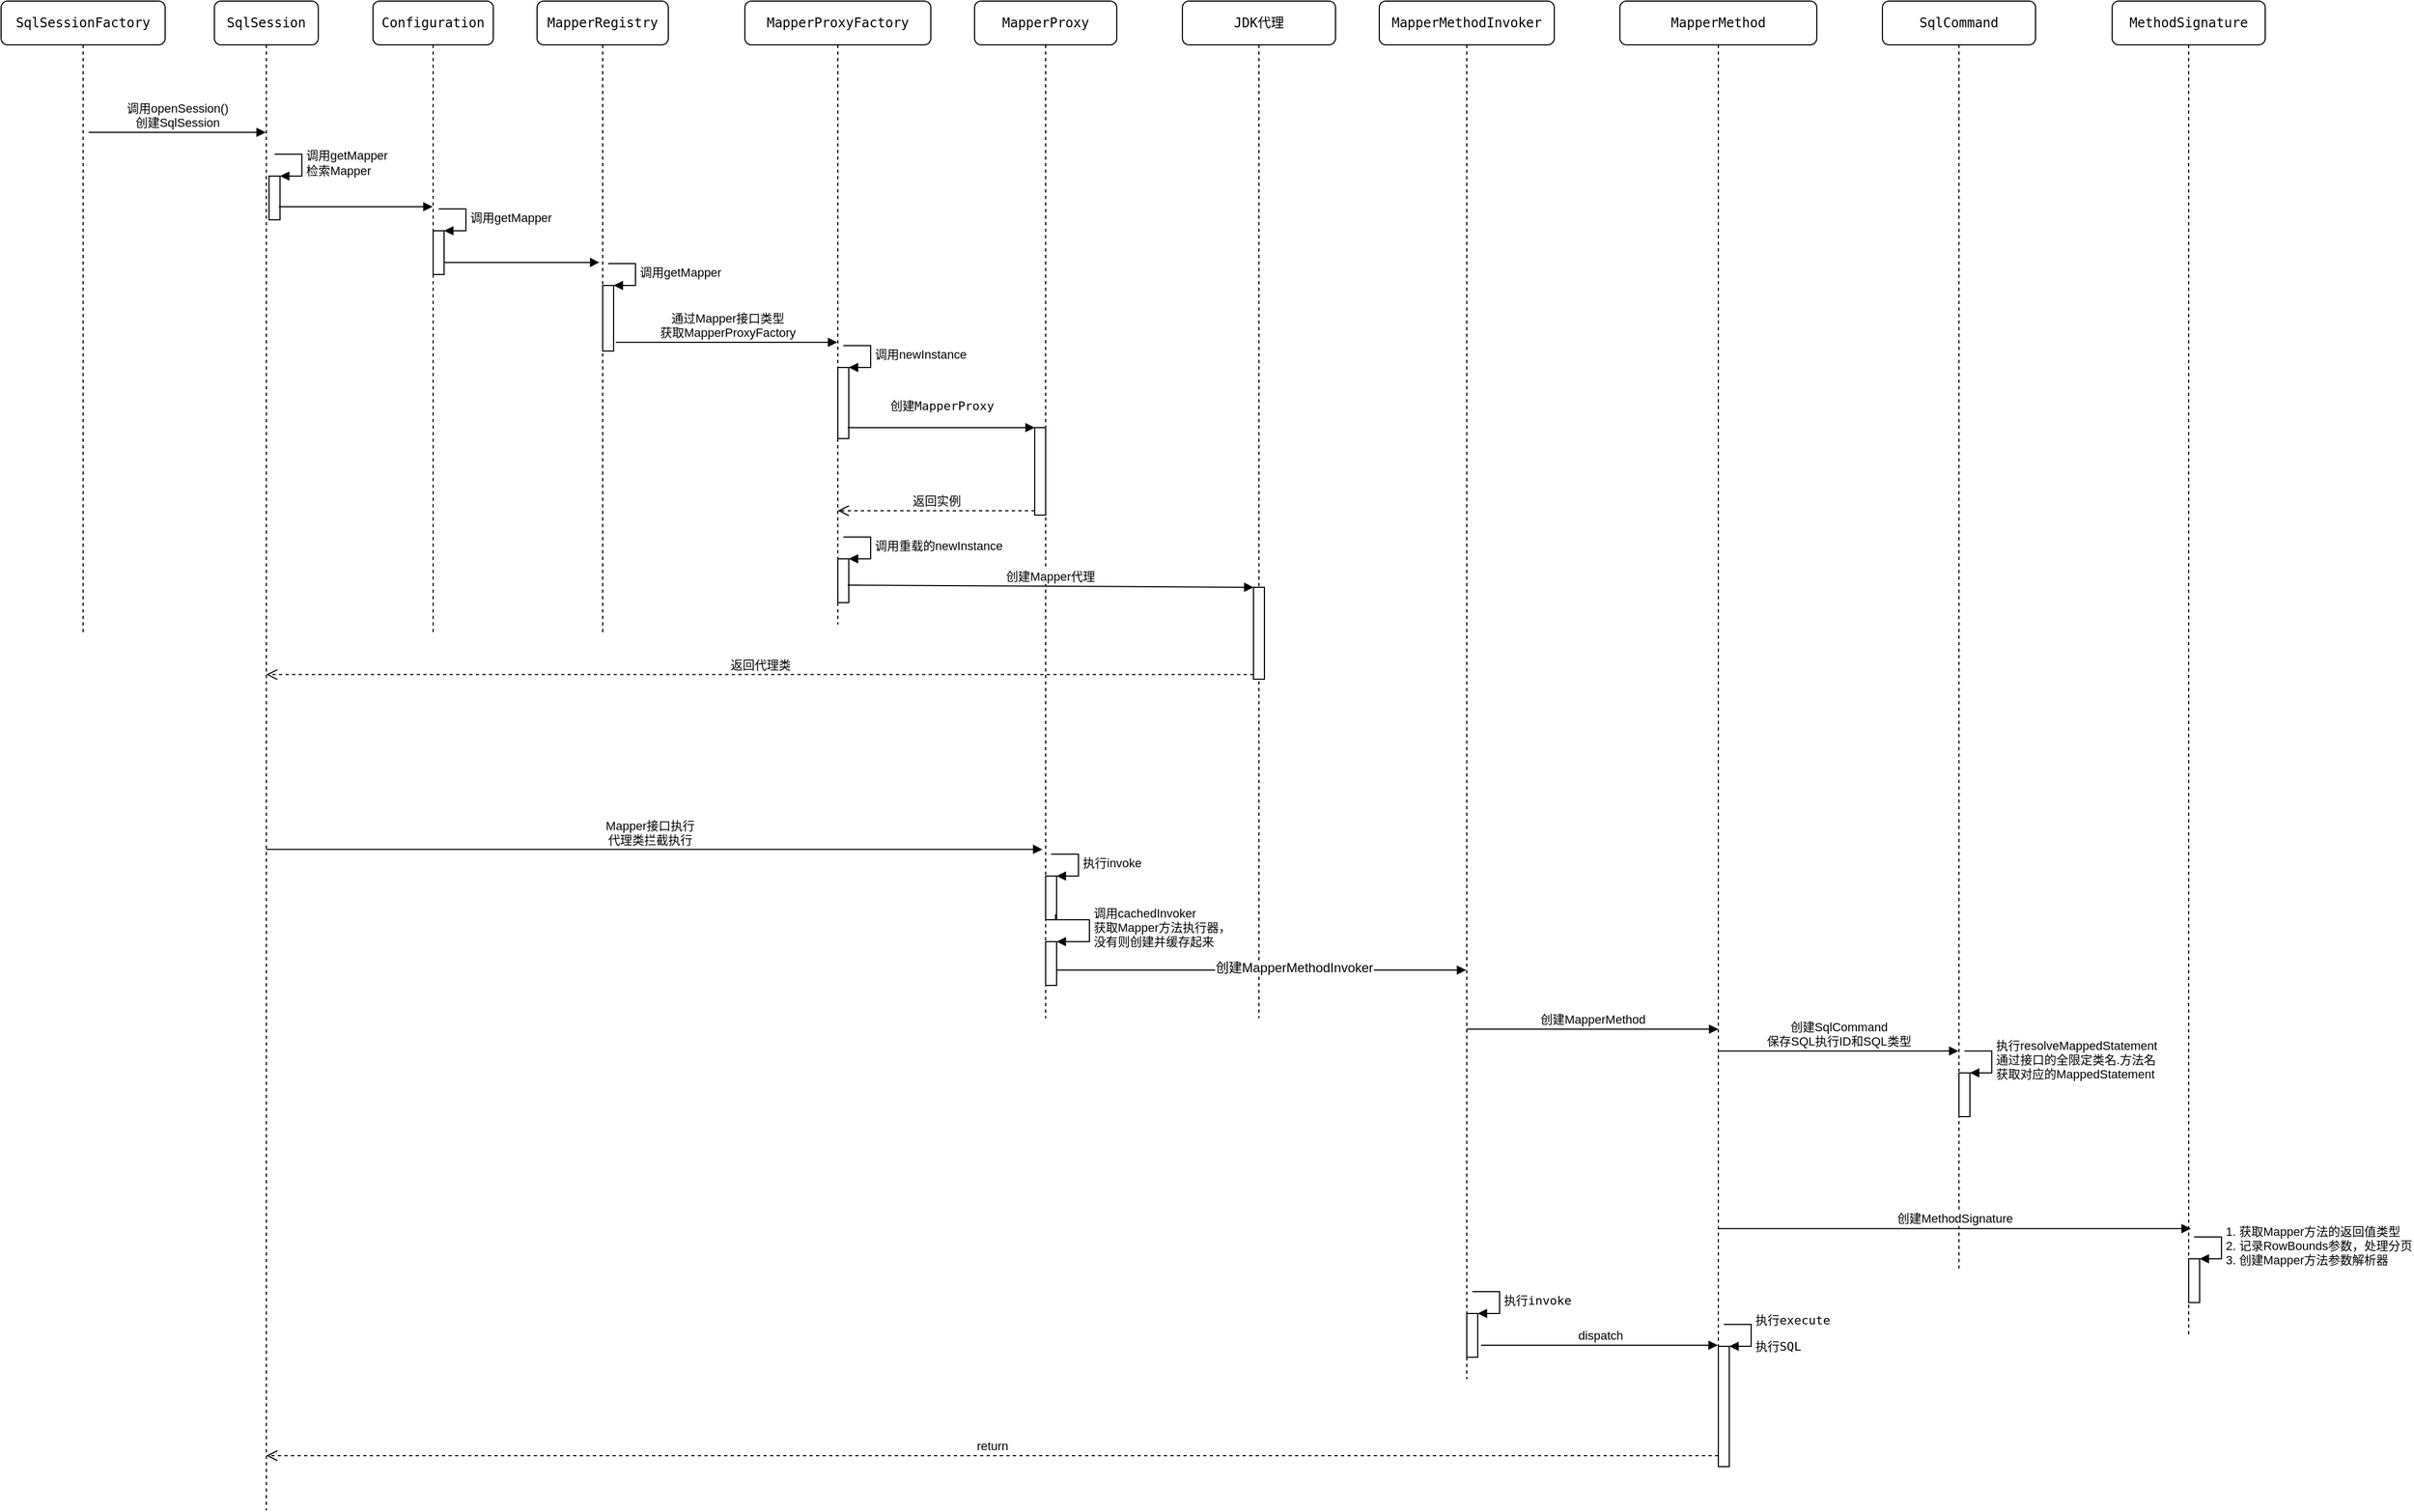 <mxfile version="10.7.7" type="device"><diagram name="Page-1" id="13e1069c-82ec-6db2-03f1-153e76fe0fe0"><mxGraphModel dx="1394" dy="788" grid="1" gridSize="10" guides="1" tooltips="1" connect="1" arrows="1" fold="1" page="1" pageScale="1" pageWidth="1100" pageHeight="850" background="#ffffff" math="0" shadow="0"><root><mxCell id="0"/><mxCell id="1" parent="0"/><mxCell id="7baba1c4bc27f4b0-2" value="&lt;pre&gt;SqlSession&lt;/pre&gt;" style="shape=umlLifeline;perimeter=lifelinePerimeter;whiteSpace=wrap;html=1;container=1;collapsible=0;recursiveResize=0;outlineConnect=0;rounded=1;shadow=0;comic=0;labelBackgroundColor=none;strokeColor=#000000;strokeWidth=1;fillColor=#FFFFFF;fontFamily=Verdana;fontSize=12;fontColor=#000000;align=center;" parent="1" vertex="1"><mxGeometry x="255" y="80" width="95" height="1380" as="geometry"/></mxCell><mxCell id="MFgdcaqd8MpT_hxCNZrZ-7" value="" style="html=1;points=[];perimeter=orthogonalPerimeter;" vertex="1" parent="7baba1c4bc27f4b0-2"><mxGeometry x="50" y="160" width="10" height="40" as="geometry"/></mxCell><mxCell id="MFgdcaqd8MpT_hxCNZrZ-8" value="调用getMapper&lt;br&gt;检索Mapper&lt;br&gt;" style="edgeStyle=orthogonalEdgeStyle;html=1;align=left;spacingLeft=2;endArrow=block;rounded=0;entryX=1;entryY=0;" edge="1" target="MFgdcaqd8MpT_hxCNZrZ-7" parent="7baba1c4bc27f4b0-2"><mxGeometry relative="1" as="geometry"><mxPoint x="55" y="140" as="sourcePoint"/><Array as="points"><mxPoint x="80" y="140"/></Array></mxGeometry></mxCell><mxCell id="7baba1c4bc27f4b0-3" value="&lt;pre&gt;Configuration&lt;/pre&gt;" style="shape=umlLifeline;perimeter=lifelinePerimeter;whiteSpace=wrap;html=1;container=1;collapsible=0;recursiveResize=0;outlineConnect=0;rounded=1;shadow=0;comic=0;labelBackgroundColor=none;strokeColor=#000000;strokeWidth=1;fillColor=#FFFFFF;fontFamily=Verdana;fontSize=12;fontColor=#000000;align=center;" parent="1" vertex="1"><mxGeometry x="400" y="80" width="110" height="580" as="geometry"/></mxCell><mxCell id="7baba1c4bc27f4b0-4" value="&lt;pre&gt;MapperRegistry&lt;/pre&gt;" style="shape=umlLifeline;perimeter=lifelinePerimeter;whiteSpace=wrap;html=1;container=1;collapsible=0;recursiveResize=0;outlineConnect=0;rounded=1;shadow=0;comic=0;labelBackgroundColor=none;strokeColor=#000000;strokeWidth=1;fillColor=#FFFFFF;fontFamily=Verdana;fontSize=12;fontColor=#000000;align=center;" parent="1" vertex="1"><mxGeometry x="550" y="80" width="120" height="580" as="geometry"/></mxCell><mxCell id="MFgdcaqd8MpT_hxCNZrZ-13" value="" style="html=1;points=[];perimeter=orthogonalPerimeter;" vertex="1" parent="7baba1c4bc27f4b0-4"><mxGeometry x="60" y="260" width="10" height="60" as="geometry"/></mxCell><mxCell id="MFgdcaqd8MpT_hxCNZrZ-14" value="调用getMapper" style="edgeStyle=orthogonalEdgeStyle;html=1;align=left;spacingLeft=2;endArrow=block;rounded=0;entryX=1;entryY=0;" edge="1" target="MFgdcaqd8MpT_hxCNZrZ-13" parent="7baba1c4bc27f4b0-4"><mxGeometry relative="1" as="geometry"><mxPoint x="65" y="240" as="sourcePoint"/><Array as="points"><mxPoint x="90" y="240"/></Array></mxGeometry></mxCell><mxCell id="7baba1c4bc27f4b0-5" value="&lt;pre&gt;MapperProxyFactory&lt;/pre&gt;" style="shape=umlLifeline;perimeter=lifelinePerimeter;whiteSpace=wrap;html=1;container=1;collapsible=0;recursiveResize=0;outlineConnect=0;rounded=1;shadow=0;comic=0;labelBackgroundColor=none;strokeColor=#000000;strokeWidth=1;fillColor=#FFFFFF;fontFamily=Verdana;fontSize=12;fontColor=#000000;align=center;" parent="1" vertex="1"><mxGeometry x="740" y="80" width="170" height="570" as="geometry"/></mxCell><mxCell id="MFgdcaqd8MpT_hxCNZrZ-16" value="" style="html=1;points=[];perimeter=orthogonalPerimeter;" vertex="1" parent="7baba1c4bc27f4b0-5"><mxGeometry x="85" y="335" width="10" height="65" as="geometry"/></mxCell><mxCell id="MFgdcaqd8MpT_hxCNZrZ-17" value="调用newInstance&lt;br&gt;" style="edgeStyle=orthogonalEdgeStyle;html=1;align=left;spacingLeft=2;endArrow=block;rounded=0;entryX=1;entryY=0;" edge="1" target="MFgdcaqd8MpT_hxCNZrZ-16" parent="7baba1c4bc27f4b0-5"><mxGeometry relative="1" as="geometry"><mxPoint x="90" y="315" as="sourcePoint"/><Array as="points"><mxPoint x="115" y="315"/></Array></mxGeometry></mxCell><mxCell id="MFgdcaqd8MpT_hxCNZrZ-29" value="" style="html=1;points=[];perimeter=orthogonalPerimeter;" vertex="1" parent="7baba1c4bc27f4b0-5"><mxGeometry x="85" y="510" width="10" height="40" as="geometry"/></mxCell><mxCell id="MFgdcaqd8MpT_hxCNZrZ-30" value="调用重载的newInstance" style="edgeStyle=orthogonalEdgeStyle;html=1;align=left;spacingLeft=2;endArrow=block;rounded=0;entryX=1;entryY=0;" edge="1" target="MFgdcaqd8MpT_hxCNZrZ-29" parent="7baba1c4bc27f4b0-5"><mxGeometry relative="1" as="geometry"><mxPoint x="90" y="490" as="sourcePoint"/><Array as="points"><mxPoint x="115" y="490"/></Array></mxGeometry></mxCell><mxCell id="7baba1c4bc27f4b0-7" value="&lt;pre&gt;MapperProxy&lt;/pre&gt;" style="shape=umlLifeline;perimeter=lifelinePerimeter;whiteSpace=wrap;html=1;container=1;collapsible=0;recursiveResize=0;outlineConnect=0;rounded=1;shadow=0;comic=0;labelBackgroundColor=none;strokeColor=#000000;strokeWidth=1;fillColor=#FFFFFF;fontFamily=Verdana;fontSize=12;fontColor=#000000;align=center;" parent="1" vertex="1"><mxGeometry x="950" y="80" width="130" height="930" as="geometry"/></mxCell><mxCell id="MFgdcaqd8MpT_hxCNZrZ-22" value="" style="html=1;points=[];perimeter=orthogonalPerimeter;" vertex="1" parent="7baba1c4bc27f4b0-7"><mxGeometry x="55" y="390" width="10" height="80" as="geometry"/></mxCell><mxCell id="MFgdcaqd8MpT_hxCNZrZ-38" value="" style="html=1;points=[];perimeter=orthogonalPerimeter;" vertex="1" parent="7baba1c4bc27f4b0-7"><mxGeometry x="65" y="800" width="10" height="40" as="geometry"/></mxCell><mxCell id="MFgdcaqd8MpT_hxCNZrZ-39" value="执行&lt;span&gt;invoke&lt;/span&gt;" style="edgeStyle=orthogonalEdgeStyle;html=1;align=left;spacingLeft=2;endArrow=block;rounded=0;entryX=1;entryY=0;" edge="1" target="MFgdcaqd8MpT_hxCNZrZ-38" parent="7baba1c4bc27f4b0-7"><mxGeometry relative="1" as="geometry"><mxPoint x="70" y="780" as="sourcePoint"/><Array as="points"><mxPoint x="95" y="780"/></Array></mxGeometry></mxCell><mxCell id="MFgdcaqd8MpT_hxCNZrZ-40" value="" style="html=1;points=[];perimeter=orthogonalPerimeter;" vertex="1" parent="7baba1c4bc27f4b0-7"><mxGeometry x="65" y="860" width="10" height="40" as="geometry"/></mxCell><mxCell id="MFgdcaqd8MpT_hxCNZrZ-41" value="调用&lt;span&gt;cachedInvoker&lt;br&gt;获取Mapper方法执行器，&lt;br&gt;没有则创建并缓存起来&lt;br&gt;&lt;/span&gt;" style="edgeStyle=orthogonalEdgeStyle;html=1;align=left;spacingLeft=2;endArrow=block;rounded=0;entryX=1;entryY=0;exitX=0.9;exitY=0.875;exitDx=0;exitDy=0;exitPerimeter=0;" edge="1" target="MFgdcaqd8MpT_hxCNZrZ-40" parent="7baba1c4bc27f4b0-7" source="MFgdcaqd8MpT_hxCNZrZ-38"><mxGeometry relative="1" as="geometry"><mxPoint x="80" y="840" as="sourcePoint"/><Array as="points"><mxPoint x="74" y="840"/><mxPoint x="105" y="840"/><mxPoint x="105" y="860"/></Array></mxGeometry></mxCell><mxCell id="7baba1c4bc27f4b0-8" value="&lt;pre&gt;SqlSessionFactory&lt;/pre&gt;" style="shape=umlLifeline;perimeter=lifelinePerimeter;whiteSpace=wrap;html=1;container=1;collapsible=0;recursiveResize=0;outlineConnect=0;rounded=1;shadow=0;comic=0;labelBackgroundColor=none;strokeColor=#000000;strokeWidth=1;fillColor=#FFFFFF;fontFamily=Verdana;fontSize=12;fontColor=#000000;align=center;" parent="1" vertex="1"><mxGeometry x="60" y="80" width="150" height="580" as="geometry"/></mxCell><mxCell id="MFgdcaqd8MpT_hxCNZrZ-6" value="调用openSession()&lt;br&gt;创建SqlSession&lt;br&gt;" style="html=1;verticalAlign=bottom;endArrow=block;" edge="1" parent="7baba1c4bc27f4b0-8" target="7baba1c4bc27f4b0-2"><mxGeometry width="80" relative="1" as="geometry"><mxPoint x="80" y="120" as="sourcePoint"/><mxPoint x="160" y="120" as="targetPoint"/></mxGeometry></mxCell><mxCell id="MFgdcaqd8MpT_hxCNZrZ-1" value="&lt;pre&gt;JDK代理&lt;/pre&gt;" style="shape=umlLifeline;perimeter=lifelinePerimeter;whiteSpace=wrap;html=1;container=1;collapsible=0;recursiveResize=0;outlineConnect=0;rounded=1;shadow=0;comic=0;labelBackgroundColor=none;strokeColor=#000000;strokeWidth=1;fillColor=#FFFFFF;fontFamily=Verdana;fontSize=12;fontColor=#000000;align=center;" vertex="1" parent="1"><mxGeometry x="1140" y="80" width="140" height="930" as="geometry"/></mxCell><mxCell id="MFgdcaqd8MpT_hxCNZrZ-31" value="" style="html=1;points=[];perimeter=orthogonalPerimeter;" vertex="1" parent="MFgdcaqd8MpT_hxCNZrZ-1"><mxGeometry x="65" y="536" width="10" height="84" as="geometry"/></mxCell><mxCell id="MFgdcaqd8MpT_hxCNZrZ-2" value="&lt;pre&gt;&lt;pre&gt;MapperMethodInvoker&lt;/pre&gt;&lt;/pre&gt;" style="shape=umlLifeline;perimeter=lifelinePerimeter;whiteSpace=wrap;html=1;container=1;collapsible=0;recursiveResize=0;outlineConnect=0;rounded=1;shadow=0;comic=0;labelBackgroundColor=none;strokeColor=#000000;strokeWidth=1;fillColor=#FFFFFF;fontFamily=Verdana;fontSize=12;fontColor=#000000;align=center;" vertex="1" parent="1"><mxGeometry x="1320" y="80" width="160" height="1260" as="geometry"/></mxCell><mxCell id="MFgdcaqd8MpT_hxCNZrZ-53" value="" style="html=1;points=[];perimeter=orthogonalPerimeter;" vertex="1" parent="MFgdcaqd8MpT_hxCNZrZ-2"><mxGeometry x="80" y="1200" width="10" height="40" as="geometry"/></mxCell><mxCell id="MFgdcaqd8MpT_hxCNZrZ-54" value="&lt;pre&gt;执行invoke&lt;/pre&gt;" style="edgeStyle=orthogonalEdgeStyle;html=1;align=left;spacingLeft=2;endArrow=block;rounded=0;entryX=1;entryY=0;" edge="1" target="MFgdcaqd8MpT_hxCNZrZ-53" parent="MFgdcaqd8MpT_hxCNZrZ-2"><mxGeometry relative="1" as="geometry"><mxPoint x="85" y="1180" as="sourcePoint"/><Array as="points"><mxPoint x="110" y="1180"/></Array></mxGeometry></mxCell><mxCell id="MFgdcaqd8MpT_hxCNZrZ-3" value="&lt;pre&gt;&lt;pre&gt;&lt;pre&gt;MapperMethod&lt;/pre&gt;&lt;/pre&gt;&lt;/pre&gt;" style="shape=umlLifeline;perimeter=lifelinePerimeter;whiteSpace=wrap;html=1;container=1;collapsible=0;recursiveResize=0;outlineConnect=0;rounded=1;shadow=0;comic=0;labelBackgroundColor=none;strokeColor=#000000;strokeWidth=1;fillColor=#FFFFFF;fontFamily=Verdana;fontSize=12;fontColor=#000000;align=center;" vertex="1" parent="1"><mxGeometry x="1540" y="80" width="180" height="1340" as="geometry"/></mxCell><mxCell id="MFgdcaqd8MpT_hxCNZrZ-58" value="" style="html=1;points=[];perimeter=orthogonalPerimeter;" vertex="1" parent="MFgdcaqd8MpT_hxCNZrZ-3"><mxGeometry x="90" y="1230" width="10" height="110" as="geometry"/></mxCell><mxCell id="MFgdcaqd8MpT_hxCNZrZ-59" value="&lt;pre&gt;执行execute&lt;/pre&gt;&lt;pre&gt;执行SQL&lt;/pre&gt;" style="edgeStyle=orthogonalEdgeStyle;html=1;align=left;spacingLeft=2;endArrow=block;rounded=0;entryX=1;entryY=0;" edge="1" target="MFgdcaqd8MpT_hxCNZrZ-58" parent="MFgdcaqd8MpT_hxCNZrZ-3"><mxGeometry relative="1" as="geometry"><mxPoint x="95" y="1210" as="sourcePoint"/><Array as="points"><mxPoint x="120" y="1210"/></Array></mxGeometry></mxCell><mxCell id="MFgdcaqd8MpT_hxCNZrZ-60" value="return" style="html=1;verticalAlign=bottom;endArrow=open;dashed=1;endSize=8;" edge="1" parent="MFgdcaqd8MpT_hxCNZrZ-3" target="7baba1c4bc27f4b0-2"><mxGeometry relative="1" as="geometry"><mxPoint x="90" y="1330" as="sourcePoint"/><mxPoint x="10" y="1330" as="targetPoint"/></mxGeometry></mxCell><mxCell id="MFgdcaqd8MpT_hxCNZrZ-4" value="&lt;pre&gt;&lt;pre&gt;&lt;pre&gt;&lt;pre&gt;&lt;span&gt;SqlCommand&lt;/span&gt;&lt;/pre&gt;&lt;/pre&gt;&lt;/pre&gt;&lt;/pre&gt;" style="shape=umlLifeline;perimeter=lifelinePerimeter;whiteSpace=wrap;html=1;container=1;collapsible=0;recursiveResize=0;outlineConnect=0;rounded=1;shadow=0;comic=0;labelBackgroundColor=none;strokeColor=#000000;strokeWidth=1;fillColor=#FFFFFF;fontFamily=Verdana;fontSize=12;fontColor=#000000;align=center;" vertex="1" parent="1"><mxGeometry x="1780" y="80" width="140" height="1160" as="geometry"/></mxCell><mxCell id="MFgdcaqd8MpT_hxCNZrZ-48" value="" style="html=1;points=[];perimeter=orthogonalPerimeter;" vertex="1" parent="MFgdcaqd8MpT_hxCNZrZ-4"><mxGeometry x="70" y="980" width="10" height="40" as="geometry"/></mxCell><mxCell id="MFgdcaqd8MpT_hxCNZrZ-49" value="执行resolveMappedStatement&lt;br&gt;通过接口的全限定类名.方法名&lt;br&gt;获取对应的&lt;span&gt;MappedStatement&lt;/span&gt;" style="edgeStyle=orthogonalEdgeStyle;html=1;align=left;spacingLeft=2;endArrow=block;rounded=0;entryX=1;entryY=0;" edge="1" target="MFgdcaqd8MpT_hxCNZrZ-48" parent="MFgdcaqd8MpT_hxCNZrZ-4"><mxGeometry relative="1" as="geometry"><mxPoint x="75" y="960" as="sourcePoint"/><Array as="points"><mxPoint x="100" y="960"/></Array></mxGeometry></mxCell><mxCell id="MFgdcaqd8MpT_hxCNZrZ-5" value="&lt;pre&gt;&lt;pre&gt;&lt;pre&gt;&lt;pre&gt;&lt;pre&gt;MethodSignature&lt;/pre&gt;&lt;/pre&gt;&lt;/pre&gt;&lt;/pre&gt;&lt;/pre&gt;" style="shape=umlLifeline;perimeter=lifelinePerimeter;whiteSpace=wrap;html=1;container=1;collapsible=0;recursiveResize=0;outlineConnect=0;rounded=1;shadow=0;comic=0;labelBackgroundColor=none;strokeColor=#000000;strokeWidth=1;fillColor=#FFFFFF;fontFamily=Verdana;fontSize=12;fontColor=#000000;align=center;" vertex="1" parent="1"><mxGeometry x="1990" y="80" width="140" height="1220" as="geometry"/></mxCell><mxCell id="MFgdcaqd8MpT_hxCNZrZ-51" value="" style="html=1;points=[];perimeter=orthogonalPerimeter;" vertex="1" parent="MFgdcaqd8MpT_hxCNZrZ-5"><mxGeometry x="70" y="1150" width="10" height="40" as="geometry"/></mxCell><mxCell id="MFgdcaqd8MpT_hxCNZrZ-52" value="1. 获取Mapper方法的返回值类型&lt;br&gt;2. 记录RowBounds参数，处理分页&lt;br&gt;3. 创建Mapper方法参数解析器&lt;br&gt;" style="edgeStyle=orthogonalEdgeStyle;html=1;align=left;spacingLeft=2;endArrow=block;rounded=0;entryX=1;entryY=0;" edge="1" target="MFgdcaqd8MpT_hxCNZrZ-51" parent="MFgdcaqd8MpT_hxCNZrZ-5"><mxGeometry relative="1" as="geometry"><mxPoint x="75" y="1130" as="sourcePoint"/><Array as="points"><mxPoint x="100" y="1130"/></Array></mxGeometry></mxCell><mxCell id="MFgdcaqd8MpT_hxCNZrZ-9" value="" style="html=1;verticalAlign=bottom;endArrow=block;exitX=0.9;exitY=0.7;exitDx=0;exitDy=0;exitPerimeter=0;" edge="1" parent="1" source="MFgdcaqd8MpT_hxCNZrZ-7" target="7baba1c4bc27f4b0-3"><mxGeometry width="80" relative="1" as="geometry"><mxPoint x="320" y="270" as="sourcePoint"/><mxPoint x="400" y="270" as="targetPoint"/></mxGeometry></mxCell><mxCell id="MFgdcaqd8MpT_hxCNZrZ-10" value="" style="html=1;points=[];perimeter=orthogonalPerimeter;" vertex="1" parent="1"><mxGeometry x="455" y="290" width="10" height="40" as="geometry"/></mxCell><mxCell id="MFgdcaqd8MpT_hxCNZrZ-11" value="调用&lt;span&gt;getMapper&lt;/span&gt;" style="edgeStyle=orthogonalEdgeStyle;html=1;align=left;spacingLeft=2;endArrow=block;rounded=0;entryX=1;entryY=0;" edge="1" target="MFgdcaqd8MpT_hxCNZrZ-10" parent="1"><mxGeometry relative="1" as="geometry"><mxPoint x="460" y="270" as="sourcePoint"/><Array as="points"><mxPoint x="485" y="270"/></Array></mxGeometry></mxCell><mxCell id="MFgdcaqd8MpT_hxCNZrZ-12" value="" style="html=1;verticalAlign=bottom;endArrow=block;exitX=1;exitY=0.75;exitDx=0;exitDy=0;exitPerimeter=0;entryX=0.475;entryY=0.412;entryDx=0;entryDy=0;entryPerimeter=0;" edge="1" parent="1" target="7baba1c4bc27f4b0-4"><mxGeometry width="80" relative="1" as="geometry"><mxPoint x="465" y="319" as="sourcePoint"/><mxPoint x="598" y="319" as="targetPoint"/></mxGeometry></mxCell><mxCell id="MFgdcaqd8MpT_hxCNZrZ-15" value="通过Mapper接口类型&lt;br&gt;获取&lt;span&gt;MapperProxyFactory&lt;/span&gt;" style="html=1;verticalAlign=bottom;endArrow=block;exitX=1.2;exitY=0.7;exitDx=0;exitDy=0;exitPerimeter=0;" edge="1" parent="1"><mxGeometry width="80" relative="1" as="geometry"><mxPoint x="622" y="392" as="sourcePoint"/><mxPoint x="824.5" y="392" as="targetPoint"/></mxGeometry></mxCell><mxCell id="MFgdcaqd8MpT_hxCNZrZ-23" value="&lt;pre&gt;创建MapperProxy&lt;/pre&gt;" style="html=1;verticalAlign=bottom;endArrow=block;entryX=0;entryY=0;" edge="1" target="MFgdcaqd8MpT_hxCNZrZ-22" parent="1"><mxGeometry relative="1" as="geometry"><mxPoint x="834" y="470" as="sourcePoint"/></mxGeometry></mxCell><mxCell id="MFgdcaqd8MpT_hxCNZrZ-24" value="返回实例" style="html=1;verticalAlign=bottom;endArrow=open;dashed=1;endSize=8;exitX=0;exitY=0.95;" edge="1" source="MFgdcaqd8MpT_hxCNZrZ-22" parent="1" target="7baba1c4bc27f4b0-5"><mxGeometry relative="1" as="geometry"><mxPoint x="935" y="546" as="targetPoint"/></mxGeometry></mxCell><mxCell id="MFgdcaqd8MpT_hxCNZrZ-32" value="创建Mapper代理" style="html=1;verticalAlign=bottom;endArrow=block;entryX=0;entryY=0;exitX=0.9;exitY=0.6;exitDx=0;exitDy=0;exitPerimeter=0;" edge="1" target="MFgdcaqd8MpT_hxCNZrZ-31" parent="1" source="MFgdcaqd8MpT_hxCNZrZ-29"><mxGeometry relative="1" as="geometry"><mxPoint x="1135" y="610" as="sourcePoint"/></mxGeometry></mxCell><mxCell id="MFgdcaqd8MpT_hxCNZrZ-33" value="返回代理类" style="html=1;verticalAlign=bottom;endArrow=open;dashed=1;endSize=8;exitX=0;exitY=0.95;" edge="1" source="MFgdcaqd8MpT_hxCNZrZ-31" parent="1" target="7baba1c4bc27f4b0-2"><mxGeometry relative="1" as="geometry"><mxPoint x="1135" y="686" as="targetPoint"/></mxGeometry></mxCell><mxCell id="MFgdcaqd8MpT_hxCNZrZ-35" value="Mapper接口执行&lt;br&gt;代理类拦截执行&lt;br&gt;" style="html=1;verticalAlign=bottom;endArrow=block;entryX=0.477;entryY=0.834;entryDx=0;entryDy=0;entryPerimeter=0;" edge="1" parent="1" source="7baba1c4bc27f4b0-2" target="7baba1c4bc27f4b0-7"><mxGeometry x="-0.012" width="80" relative="1" as="geometry"><mxPoint x="310" y="840" as="sourcePoint"/><mxPoint x="460" y="840" as="targetPoint"/><mxPoint as="offset"/></mxGeometry></mxCell><mxCell id="MFgdcaqd8MpT_hxCNZrZ-42" value="" style="html=1;verticalAlign=bottom;endArrow=block;exitX=1;exitY=0.65;exitDx=0;exitDy=0;exitPerimeter=0;" edge="1" parent="1" source="MFgdcaqd8MpT_hxCNZrZ-40" target="MFgdcaqd8MpT_hxCNZrZ-2"><mxGeometry width="80" relative="1" as="geometry"><mxPoint x="1030" y="970" as="sourcePoint"/><mxPoint x="1110" y="970" as="targetPoint"/></mxGeometry></mxCell><mxCell id="MFgdcaqd8MpT_hxCNZrZ-44" value="创建MapperMethodInvoker" style="text;html=1;resizable=0;points=[];align=center;verticalAlign=middle;labelBackgroundColor=#ffffff;" vertex="1" connectable="0" parent="MFgdcaqd8MpT_hxCNZrZ-42"><mxGeometry x="0.159" y="2" relative="1" as="geometry"><mxPoint as="offset"/></mxGeometry></mxCell><mxCell id="MFgdcaqd8MpT_hxCNZrZ-46" value="创建MapperMethod" style="html=1;verticalAlign=bottom;endArrow=block;" edge="1" parent="1" source="MFgdcaqd8MpT_hxCNZrZ-2"><mxGeometry width="80" relative="1" as="geometry"><mxPoint x="1550" y="1020" as="sourcePoint"/><mxPoint x="1630" y="1020" as="targetPoint"/></mxGeometry></mxCell><mxCell id="MFgdcaqd8MpT_hxCNZrZ-47" value="创建SqlCommand&lt;br&gt;保存SQL执行ID和SQL类型&lt;br&gt;" style="html=1;verticalAlign=bottom;endArrow=block;" edge="1" parent="1" target="MFgdcaqd8MpT_hxCNZrZ-4"><mxGeometry width="80" relative="1" as="geometry"><mxPoint x="1630" y="1040" as="sourcePoint"/><mxPoint x="1840" y="1040" as="targetPoint"/></mxGeometry></mxCell><mxCell id="MFgdcaqd8MpT_hxCNZrZ-50" value="创建MethodSignature&lt;br&gt;" style="html=1;verticalAlign=bottom;endArrow=block;entryX=0.514;entryY=0.92;entryDx=0;entryDy=0;entryPerimeter=0;" edge="1" parent="1" source="MFgdcaqd8MpT_hxCNZrZ-3" target="MFgdcaqd8MpT_hxCNZrZ-5"><mxGeometry width="80" relative="1" as="geometry"><mxPoint x="1690" y="1180" as="sourcePoint"/><mxPoint x="1770" y="1180" as="targetPoint"/></mxGeometry></mxCell><mxCell id="MFgdcaqd8MpT_hxCNZrZ-57" value="dispatch" style="html=1;verticalAlign=bottom;endArrow=block;exitX=1.3;exitY=0.725;exitDx=0;exitDy=0;exitPerimeter=0;" edge="1" parent="1" source="MFgdcaqd8MpT_hxCNZrZ-53" target="MFgdcaqd8MpT_hxCNZrZ-3"><mxGeometry width="80" relative="1" as="geometry"><mxPoint x="1510" y="1310" as="sourcePoint"/><mxPoint x="1590" y="1310" as="targetPoint"/></mxGeometry></mxCell></root></mxGraphModel></diagram></mxfile>